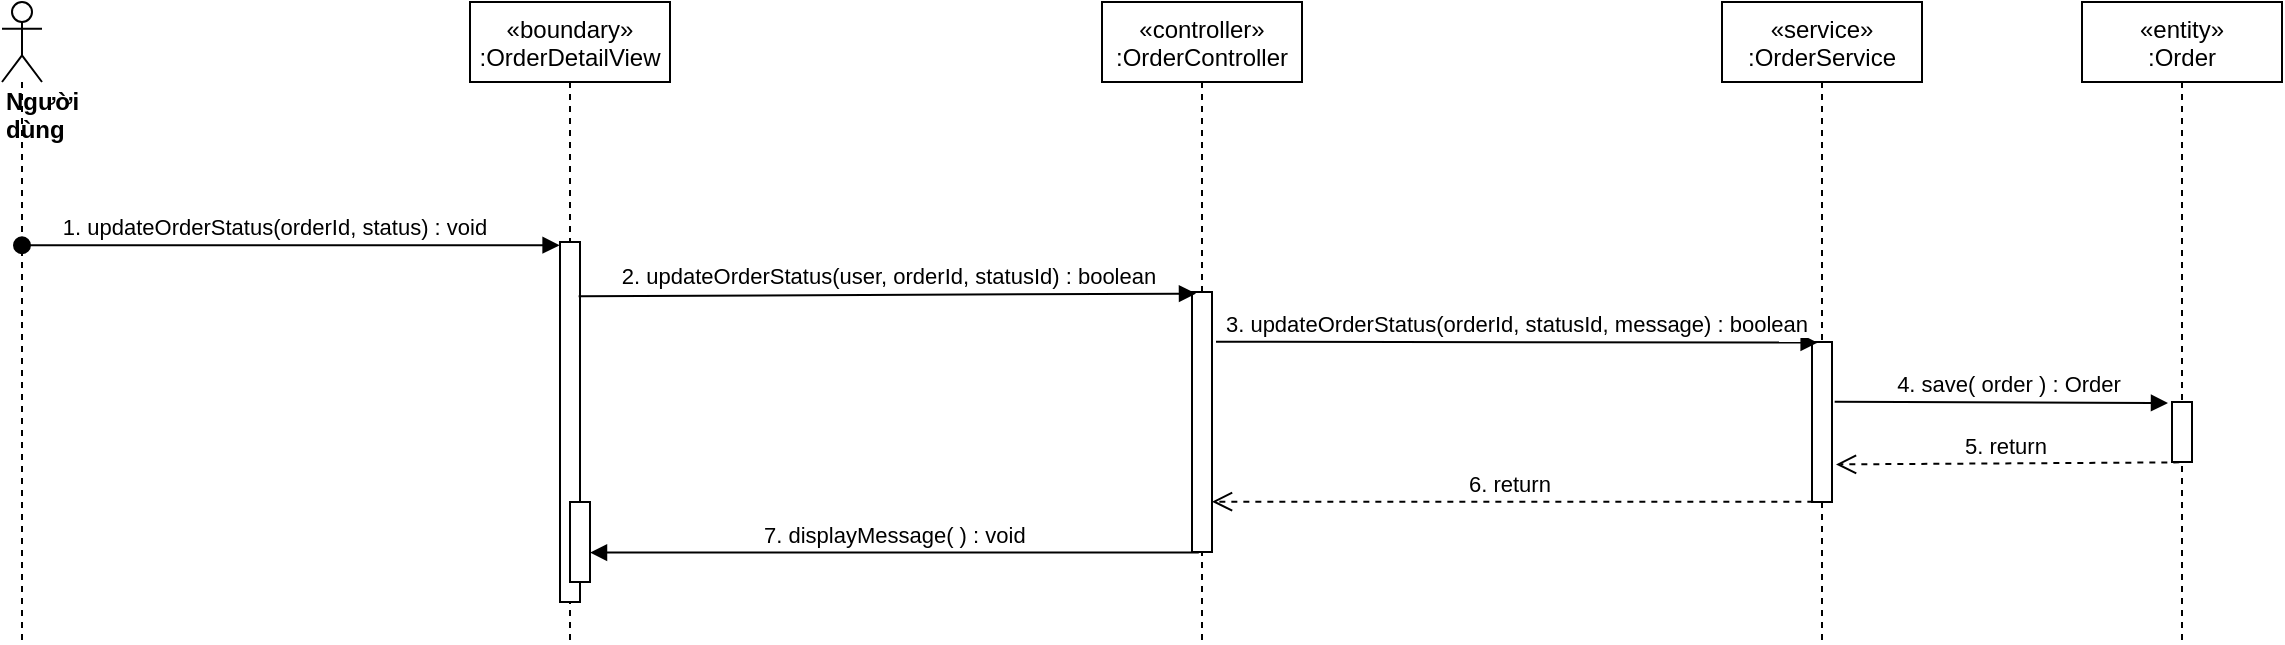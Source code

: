 <mxfile version="14.6.13" type="device"><diagram id="tzgrnkL6Tdmb68JfCZ-V" name="Page-1"><mxGraphModel dx="1108" dy="425" grid="1" gridSize="10" guides="1" tooltips="1" connect="1" arrows="1" fold="1" page="1" pageScale="1" pageWidth="827" pageHeight="1169" math="0" shadow="0"><root><mxCell id="0"/><mxCell id="1" parent="0"/><mxCell id="OVO0menMWDKUEy_TGuxL-1" value="«boundary»&#10;:OrderDetailView" style="shape=umlLifeline;perimeter=lifelinePerimeter;container=1;collapsible=0;recursiveResize=0;rounded=0;shadow=0;strokeWidth=1;" parent="1" vertex="1"><mxGeometry x="314" y="80" width="100" height="320" as="geometry"/></mxCell><mxCell id="OVO0menMWDKUEy_TGuxL-2" value="" style="points=[];perimeter=orthogonalPerimeter;rounded=0;shadow=0;strokeWidth=1;" parent="OVO0menMWDKUEy_TGuxL-1" vertex="1"><mxGeometry x="45" y="120" width="10" height="180" as="geometry"/></mxCell><mxCell id="OVO0menMWDKUEy_TGuxL-3" value="" style="html=1;points=[];perimeter=orthogonalPerimeter;" parent="OVO0menMWDKUEy_TGuxL-1" vertex="1"><mxGeometry x="50" y="250" width="10" height="40" as="geometry"/></mxCell><mxCell id="OVO0menMWDKUEy_TGuxL-4" value="«controller»&#10;:OrderController" style="shape=umlLifeline;perimeter=lifelinePerimeter;container=1;collapsible=0;recursiveResize=0;rounded=0;shadow=0;strokeWidth=1;" parent="1" vertex="1"><mxGeometry x="630" y="80" width="100" height="320" as="geometry"/></mxCell><mxCell id="OVO0menMWDKUEy_TGuxL-5" value="" style="points=[];perimeter=orthogonalPerimeter;rounded=0;shadow=0;strokeWidth=1;" parent="OVO0menMWDKUEy_TGuxL-4" vertex="1"><mxGeometry x="45" y="145" width="10" height="130" as="geometry"/></mxCell><mxCell id="OVO0menMWDKUEy_TGuxL-6" value="&lt;div&gt;&lt;b&gt;Người dùng&lt;/b&gt;&lt;/div&gt;" style="shape=umlLifeline;participant=umlActor;perimeter=lifelinePerimeter;whiteSpace=wrap;html=1;container=1;collapsible=0;recursiveResize=0;verticalAlign=top;spacingTop=36;outlineConnect=0;align=left;" parent="1" vertex="1"><mxGeometry x="80" y="80" width="20" height="320" as="geometry"/></mxCell><mxCell id="OVO0menMWDKUEy_TGuxL-7" value="1. updateOrderStatus(orderId, status) : void" style="verticalAlign=bottom;startArrow=oval;endArrow=block;startSize=8;shadow=0;strokeWidth=1;entryX=-0.02;entryY=0.009;entryDx=0;entryDy=0;entryPerimeter=0;" parent="1" source="OVO0menMWDKUEy_TGuxL-6" target="OVO0menMWDKUEy_TGuxL-2" edge="1"><mxGeometry x="-0.06" relative="1" as="geometry"><mxPoint x="130" y="190" as="sourcePoint"/><mxPoint as="offset"/><mxPoint x="314.4" y="160.8" as="targetPoint"/></mxGeometry></mxCell><mxCell id="OVO0menMWDKUEy_TGuxL-8" value="«service»&#10;:OrderService" style="shape=umlLifeline;perimeter=lifelinePerimeter;container=1;collapsible=0;recursiveResize=0;rounded=0;shadow=0;strokeWidth=1;" parent="1" vertex="1"><mxGeometry x="940" y="80" width="100" height="320" as="geometry"/></mxCell><mxCell id="OVO0menMWDKUEy_TGuxL-9" value="" style="points=[];perimeter=orthogonalPerimeter;rounded=0;shadow=0;strokeWidth=1;" parent="OVO0menMWDKUEy_TGuxL-8" vertex="1"><mxGeometry x="45" y="170" width="10" height="80" as="geometry"/></mxCell><mxCell id="OVO0menMWDKUEy_TGuxL-10" value="2. updateOrderStatus(user, orderId, statusId) : boolean" style="html=1;verticalAlign=bottom;endArrow=block;exitX=0.933;exitY=0.151;exitDx=0;exitDy=0;exitPerimeter=0;entryX=0.2;entryY=0.006;entryDx=0;entryDy=0;entryPerimeter=0;" parent="1" source="OVO0menMWDKUEy_TGuxL-2" target="OVO0menMWDKUEy_TGuxL-5" edge="1"><mxGeometry width="80" relative="1" as="geometry"><mxPoint x="320" y="248" as="sourcePoint"/><mxPoint x="700" y="228" as="targetPoint"/></mxGeometry></mxCell><mxCell id="OVO0menMWDKUEy_TGuxL-11" value="3. updateOrderStatus(orderId, statusId, message) : boolean" style="html=1;verticalAlign=bottom;endArrow=block;entryX=0.283;entryY=0.004;entryDx=0;entryDy=0;entryPerimeter=0;exitX=1.2;exitY=0.191;exitDx=0;exitDy=0;exitPerimeter=0;" parent="1" source="OVO0menMWDKUEy_TGuxL-5" target="OVO0menMWDKUEy_TGuxL-9" edge="1"><mxGeometry width="80" relative="1" as="geometry"><mxPoint x="780" y="240" as="sourcePoint"/><mxPoint x="760" y="280" as="targetPoint"/></mxGeometry></mxCell><mxCell id="OVO0menMWDKUEy_TGuxL-12" value="«entity»&#10;:Order" style="shape=umlLifeline;perimeter=lifelinePerimeter;container=1;collapsible=0;recursiveResize=0;rounded=0;shadow=0;strokeWidth=1;" parent="1" vertex="1"><mxGeometry x="1120" y="80" width="100" height="320" as="geometry"/></mxCell><mxCell id="OVO0menMWDKUEy_TGuxL-13" value="" style="points=[];perimeter=orthogonalPerimeter;rounded=0;shadow=0;strokeWidth=1;" parent="OVO0menMWDKUEy_TGuxL-12" vertex="1"><mxGeometry x="45" y="200" width="10" height="30" as="geometry"/></mxCell><mxCell id="OVO0menMWDKUEy_TGuxL-14" value="4. save( order ) : Order" style="html=1;verticalAlign=bottom;endArrow=block;entryX=-0.2;entryY=0.017;entryDx=0;entryDy=0;entryPerimeter=0;exitX=1.133;exitY=0.373;exitDx=0;exitDy=0;exitPerimeter=0;" parent="1" source="OVO0menMWDKUEy_TGuxL-9" target="OVO0menMWDKUEy_TGuxL-13" edge="1"><mxGeometry x="0.041" width="80" relative="1" as="geometry"><mxPoint x="970" y="284" as="sourcePoint"/><mxPoint x="1110" y="297" as="targetPoint"/><mxPoint as="offset"/></mxGeometry></mxCell><mxCell id="OVO0menMWDKUEy_TGuxL-15" value="5. return&amp;nbsp;" style="html=1;verticalAlign=bottom;endArrow=open;dashed=1;endSize=8;exitX=0.367;exitY=1.006;exitDx=0;exitDy=0;exitPerimeter=0;entryX=1.2;entryY=0.765;entryDx=0;entryDy=0;entryPerimeter=0;" parent="1" source="OVO0menMWDKUEy_TGuxL-13" target="OVO0menMWDKUEy_TGuxL-9" edge="1"><mxGeometry relative="1" as="geometry"><mxPoint x="1000" y="360" as="sourcePoint"/><mxPoint x="946" y="290" as="targetPoint"/></mxGeometry></mxCell><mxCell id="OVO0menMWDKUEy_TGuxL-16" value="6. return&amp;nbsp;" style="html=1;verticalAlign=bottom;endArrow=open;dashed=1;endSize=8;exitX=0.067;exitY=0.998;exitDx=0;exitDy=0;exitPerimeter=0;" parent="1" source="OVO0menMWDKUEy_TGuxL-9" target="OVO0menMWDKUEy_TGuxL-5" edge="1"><mxGeometry relative="1" as="geometry"><mxPoint x="910" y="354" as="sourcePoint"/><mxPoint x="650" y="370" as="targetPoint"/></mxGeometry></mxCell><mxCell id="OVO0menMWDKUEy_TGuxL-17" value="7. displayMessage( ) : void" style="verticalAlign=bottom;endArrow=block;shadow=0;strokeWidth=1;exitX=0.34;exitY=1.002;exitDx=0;exitDy=0;exitPerimeter=0;" parent="1" source="OVO0menMWDKUEy_TGuxL-5" target="OVO0menMWDKUEy_TGuxL-3" edge="1"><mxGeometry relative="1" as="geometry"><mxPoint x="565" y="370" as="sourcePoint"/><mxPoint x="350" y="401" as="targetPoint"/></mxGeometry></mxCell></root></mxGraphModel></diagram></mxfile>